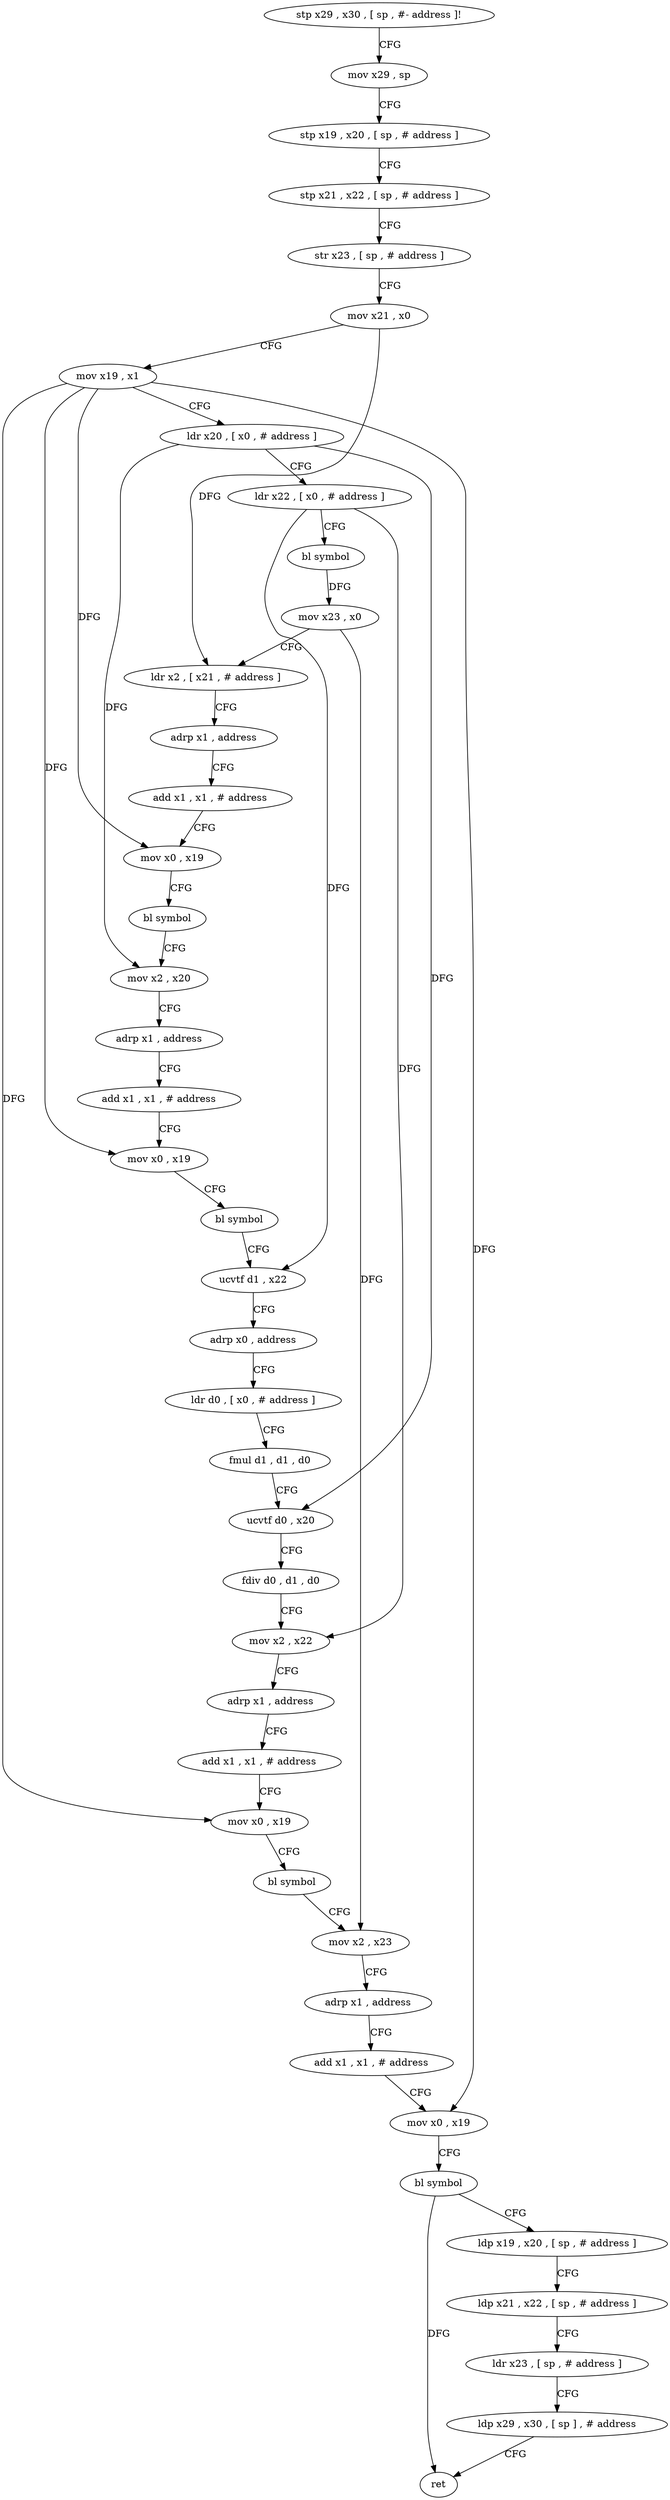 digraph "func" {
"4281848" [label = "stp x29 , x30 , [ sp , #- address ]!" ]
"4281852" [label = "mov x29 , sp" ]
"4281856" [label = "stp x19 , x20 , [ sp , # address ]" ]
"4281860" [label = "stp x21 , x22 , [ sp , # address ]" ]
"4281864" [label = "str x23 , [ sp , # address ]" ]
"4281868" [label = "mov x21 , x0" ]
"4281872" [label = "mov x19 , x1" ]
"4281876" [label = "ldr x20 , [ x0 , # address ]" ]
"4281880" [label = "ldr x22 , [ x0 , # address ]" ]
"4281884" [label = "bl symbol" ]
"4281888" [label = "mov x23 , x0" ]
"4281892" [label = "ldr x2 , [ x21 , # address ]" ]
"4281896" [label = "adrp x1 , address" ]
"4281900" [label = "add x1 , x1 , # address" ]
"4281904" [label = "mov x0 , x19" ]
"4281908" [label = "bl symbol" ]
"4281912" [label = "mov x2 , x20" ]
"4281916" [label = "adrp x1 , address" ]
"4281920" [label = "add x1 , x1 , # address" ]
"4281924" [label = "mov x0 , x19" ]
"4281928" [label = "bl symbol" ]
"4281932" [label = "ucvtf d1 , x22" ]
"4281936" [label = "adrp x0 , address" ]
"4281940" [label = "ldr d0 , [ x0 , # address ]" ]
"4281944" [label = "fmul d1 , d1 , d0" ]
"4281948" [label = "ucvtf d0 , x20" ]
"4281952" [label = "fdiv d0 , d1 , d0" ]
"4281956" [label = "mov x2 , x22" ]
"4281960" [label = "adrp x1 , address" ]
"4281964" [label = "add x1 , x1 , # address" ]
"4281968" [label = "mov x0 , x19" ]
"4281972" [label = "bl symbol" ]
"4281976" [label = "mov x2 , x23" ]
"4281980" [label = "adrp x1 , address" ]
"4281984" [label = "add x1 , x1 , # address" ]
"4281988" [label = "mov x0 , x19" ]
"4281992" [label = "bl symbol" ]
"4281996" [label = "ldp x19 , x20 , [ sp , # address ]" ]
"4282000" [label = "ldp x21 , x22 , [ sp , # address ]" ]
"4282004" [label = "ldr x23 , [ sp , # address ]" ]
"4282008" [label = "ldp x29 , x30 , [ sp ] , # address" ]
"4282012" [label = "ret" ]
"4281848" -> "4281852" [ label = "CFG" ]
"4281852" -> "4281856" [ label = "CFG" ]
"4281856" -> "4281860" [ label = "CFG" ]
"4281860" -> "4281864" [ label = "CFG" ]
"4281864" -> "4281868" [ label = "CFG" ]
"4281868" -> "4281872" [ label = "CFG" ]
"4281868" -> "4281892" [ label = "DFG" ]
"4281872" -> "4281876" [ label = "CFG" ]
"4281872" -> "4281904" [ label = "DFG" ]
"4281872" -> "4281924" [ label = "DFG" ]
"4281872" -> "4281968" [ label = "DFG" ]
"4281872" -> "4281988" [ label = "DFG" ]
"4281876" -> "4281880" [ label = "CFG" ]
"4281876" -> "4281912" [ label = "DFG" ]
"4281876" -> "4281948" [ label = "DFG" ]
"4281880" -> "4281884" [ label = "CFG" ]
"4281880" -> "4281932" [ label = "DFG" ]
"4281880" -> "4281956" [ label = "DFG" ]
"4281884" -> "4281888" [ label = "DFG" ]
"4281888" -> "4281892" [ label = "CFG" ]
"4281888" -> "4281976" [ label = "DFG" ]
"4281892" -> "4281896" [ label = "CFG" ]
"4281896" -> "4281900" [ label = "CFG" ]
"4281900" -> "4281904" [ label = "CFG" ]
"4281904" -> "4281908" [ label = "CFG" ]
"4281908" -> "4281912" [ label = "CFG" ]
"4281912" -> "4281916" [ label = "CFG" ]
"4281916" -> "4281920" [ label = "CFG" ]
"4281920" -> "4281924" [ label = "CFG" ]
"4281924" -> "4281928" [ label = "CFG" ]
"4281928" -> "4281932" [ label = "CFG" ]
"4281932" -> "4281936" [ label = "CFG" ]
"4281936" -> "4281940" [ label = "CFG" ]
"4281940" -> "4281944" [ label = "CFG" ]
"4281944" -> "4281948" [ label = "CFG" ]
"4281948" -> "4281952" [ label = "CFG" ]
"4281952" -> "4281956" [ label = "CFG" ]
"4281956" -> "4281960" [ label = "CFG" ]
"4281960" -> "4281964" [ label = "CFG" ]
"4281964" -> "4281968" [ label = "CFG" ]
"4281968" -> "4281972" [ label = "CFG" ]
"4281972" -> "4281976" [ label = "CFG" ]
"4281976" -> "4281980" [ label = "CFG" ]
"4281980" -> "4281984" [ label = "CFG" ]
"4281984" -> "4281988" [ label = "CFG" ]
"4281988" -> "4281992" [ label = "CFG" ]
"4281992" -> "4281996" [ label = "CFG" ]
"4281992" -> "4282012" [ label = "DFG" ]
"4281996" -> "4282000" [ label = "CFG" ]
"4282000" -> "4282004" [ label = "CFG" ]
"4282004" -> "4282008" [ label = "CFG" ]
"4282008" -> "4282012" [ label = "CFG" ]
}
